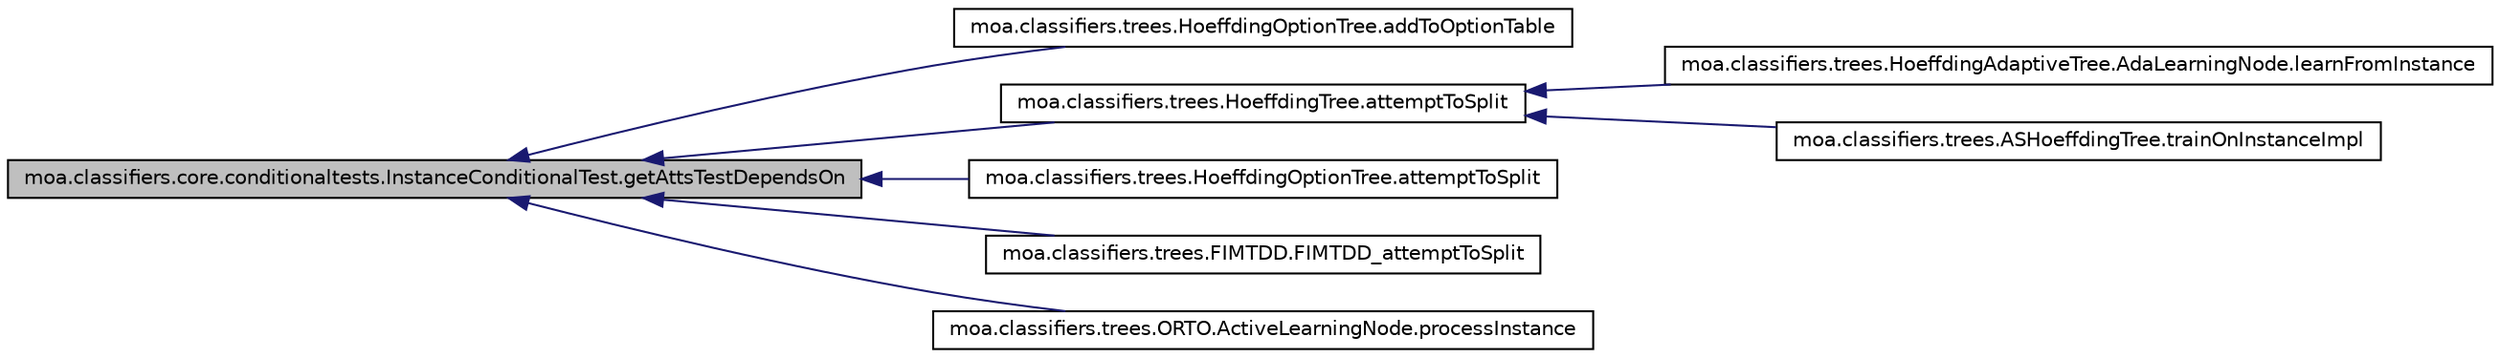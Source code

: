 digraph G
{
  edge [fontname="Helvetica",fontsize="10",labelfontname="Helvetica",labelfontsize="10"];
  node [fontname="Helvetica",fontsize="10",shape=record];
  rankdir=LR;
  Node1 [label="moa.classifiers.core.conditionaltests.InstanceConditionalTest.getAttsTestDependsOn",height=0.2,width=0.4,color="black", fillcolor="grey75", style="filled" fontcolor="black"];
  Node1 -> Node2 [dir=back,color="midnightblue",fontsize="10",style="solid",fontname="Helvetica"];
  Node2 [label="moa.classifiers.trees.HoeffdingOptionTree.addToOptionTable",height=0.2,width=0.4,color="black", fillcolor="white", style="filled",URL="$classmoa_1_1classifiers_1_1trees_1_1HoeffdingOptionTree.html#a787d4c70b4ef12310c48076f32b276eb"];
  Node1 -> Node3 [dir=back,color="midnightblue",fontsize="10",style="solid",fontname="Helvetica"];
  Node3 [label="moa.classifiers.trees.HoeffdingTree.attemptToSplit",height=0.2,width=0.4,color="black", fillcolor="white", style="filled",URL="$classmoa_1_1classifiers_1_1trees_1_1HoeffdingTree.html#a1167e8f332be16f1b9d07c55d94bd0ac"];
  Node3 -> Node4 [dir=back,color="midnightblue",fontsize="10",style="solid",fontname="Helvetica"];
  Node4 [label="moa.classifiers.trees.HoeffdingAdaptiveTree.AdaLearningNode.learnFromInstance",height=0.2,width=0.4,color="black", fillcolor="white", style="filled",URL="$classmoa_1_1classifiers_1_1trees_1_1HoeffdingAdaptiveTree_1_1AdaLearningNode.html#ad70b71e34f2ed88ea9a5bc33cb2562aa"];
  Node3 -> Node5 [dir=back,color="midnightblue",fontsize="10",style="solid",fontname="Helvetica"];
  Node5 [label="moa.classifiers.trees.ASHoeffdingTree.trainOnInstanceImpl",height=0.2,width=0.4,color="black", fillcolor="white", style="filled",URL="$classmoa_1_1classifiers_1_1trees_1_1ASHoeffdingTree.html#ad16732e0aad18595fb7ba80654c6c644",tooltip="Trains this classifier incrementally using the given instance."];
  Node1 -> Node6 [dir=back,color="midnightblue",fontsize="10",style="solid",fontname="Helvetica"];
  Node6 [label="moa.classifiers.trees.HoeffdingOptionTree.attemptToSplit",height=0.2,width=0.4,color="black", fillcolor="white", style="filled",URL="$classmoa_1_1classifiers_1_1trees_1_1HoeffdingOptionTree.html#a60861115e0d7dd52f735d32f2969f122"];
  Node1 -> Node7 [dir=back,color="midnightblue",fontsize="10",style="solid",fontname="Helvetica"];
  Node7 [label="moa.classifiers.trees.FIMTDD.FIMTDD_attemptToSplit",height=0.2,width=0.4,color="black", fillcolor="white", style="filled",URL="$classmoa_1_1classifiers_1_1trees_1_1FIMTDD.html#a56aaccd164eac7924cb733090a5acf1b",tooltip="Method used to split a leaf node and generate child nodes, if appropriate."];
  Node1 -> Node8 [dir=back,color="midnightblue",fontsize="10",style="solid",fontname="Helvetica"];
  Node8 [label="moa.classifiers.trees.ORTO.ActiveLearningNode.processInstance",height=0.2,width=0.4,color="black", fillcolor="white", style="filled",URL="$classmoa_1_1classifiers_1_1trees_1_1ORTO_1_1ActiveLearningNode.html#a56892d5a3620b1df383f415202d5e916"];
}
